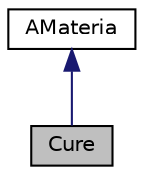 digraph "Cure"
{
 // LATEX_PDF_SIZE
  edge [fontname="Helvetica",fontsize="10",labelfontname="Helvetica",labelfontsize="10"];
  node [fontname="Helvetica",fontsize="10",shape=record];
  Node1 [label="Cure",height=0.2,width=0.4,color="black", fillcolor="grey75", style="filled", fontcolor="black",tooltip="Classe Cure dérivée de AMateria @motclef classe, héritage, AMateria, soins @méthodes constructeur,..."];
  Node2 -> Node1 [dir="back",color="midnightblue",fontsize="10",style="solid",fontname="Helvetica"];
  Node2 [label="AMateria",height=0.2,width=0.4,color="black", fillcolor="white", style="filled",URL="$classAMateria.html",tooltip="Classe de base AMateria @motclef classe, AMateria, matéria, polymorphisme, abstraction @attribut type..."];
}
